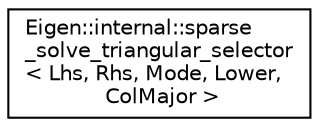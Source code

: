 digraph "Graphical Class Hierarchy"
{
  edge [fontname="Helvetica",fontsize="10",labelfontname="Helvetica",labelfontsize="10"];
  node [fontname="Helvetica",fontsize="10",shape=record];
  rankdir="LR";
  Node1 [label="Eigen::internal::sparse\l_solve_triangular_selector\l\< Lhs, Rhs, Mode, Lower,\l ColMajor \>",height=0.2,width=0.4,color="black", fillcolor="white", style="filled",URL="$struct_eigen_1_1internal_1_1sparse__solve__triangular__selector_3_01_lhs_00_01_rhs_00_01_mode_00_01_lower_00_01_col_major_01_4.html"];
}
